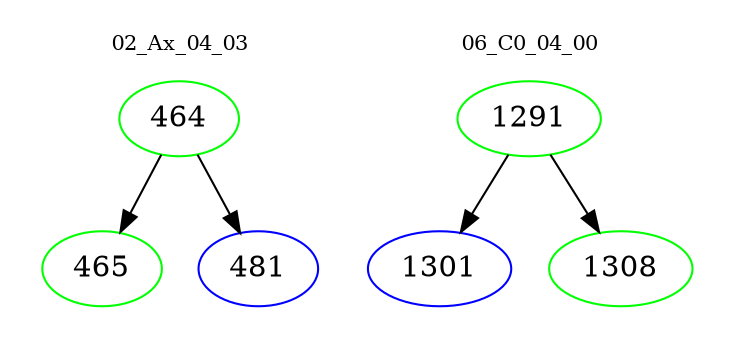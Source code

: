 digraph{
subgraph cluster_0 {
color = white
label = "02_Ax_04_03";
fontsize=10;
T0_464 [label="464", color="green"]
T0_464 -> T0_465 [color="black"]
T0_465 [label="465", color="green"]
T0_464 -> T0_481 [color="black"]
T0_481 [label="481", color="blue"]
}
subgraph cluster_1 {
color = white
label = "06_C0_04_00";
fontsize=10;
T1_1291 [label="1291", color="green"]
T1_1291 -> T1_1301 [color="black"]
T1_1301 [label="1301", color="blue"]
T1_1291 -> T1_1308 [color="black"]
T1_1308 [label="1308", color="green"]
}
}
